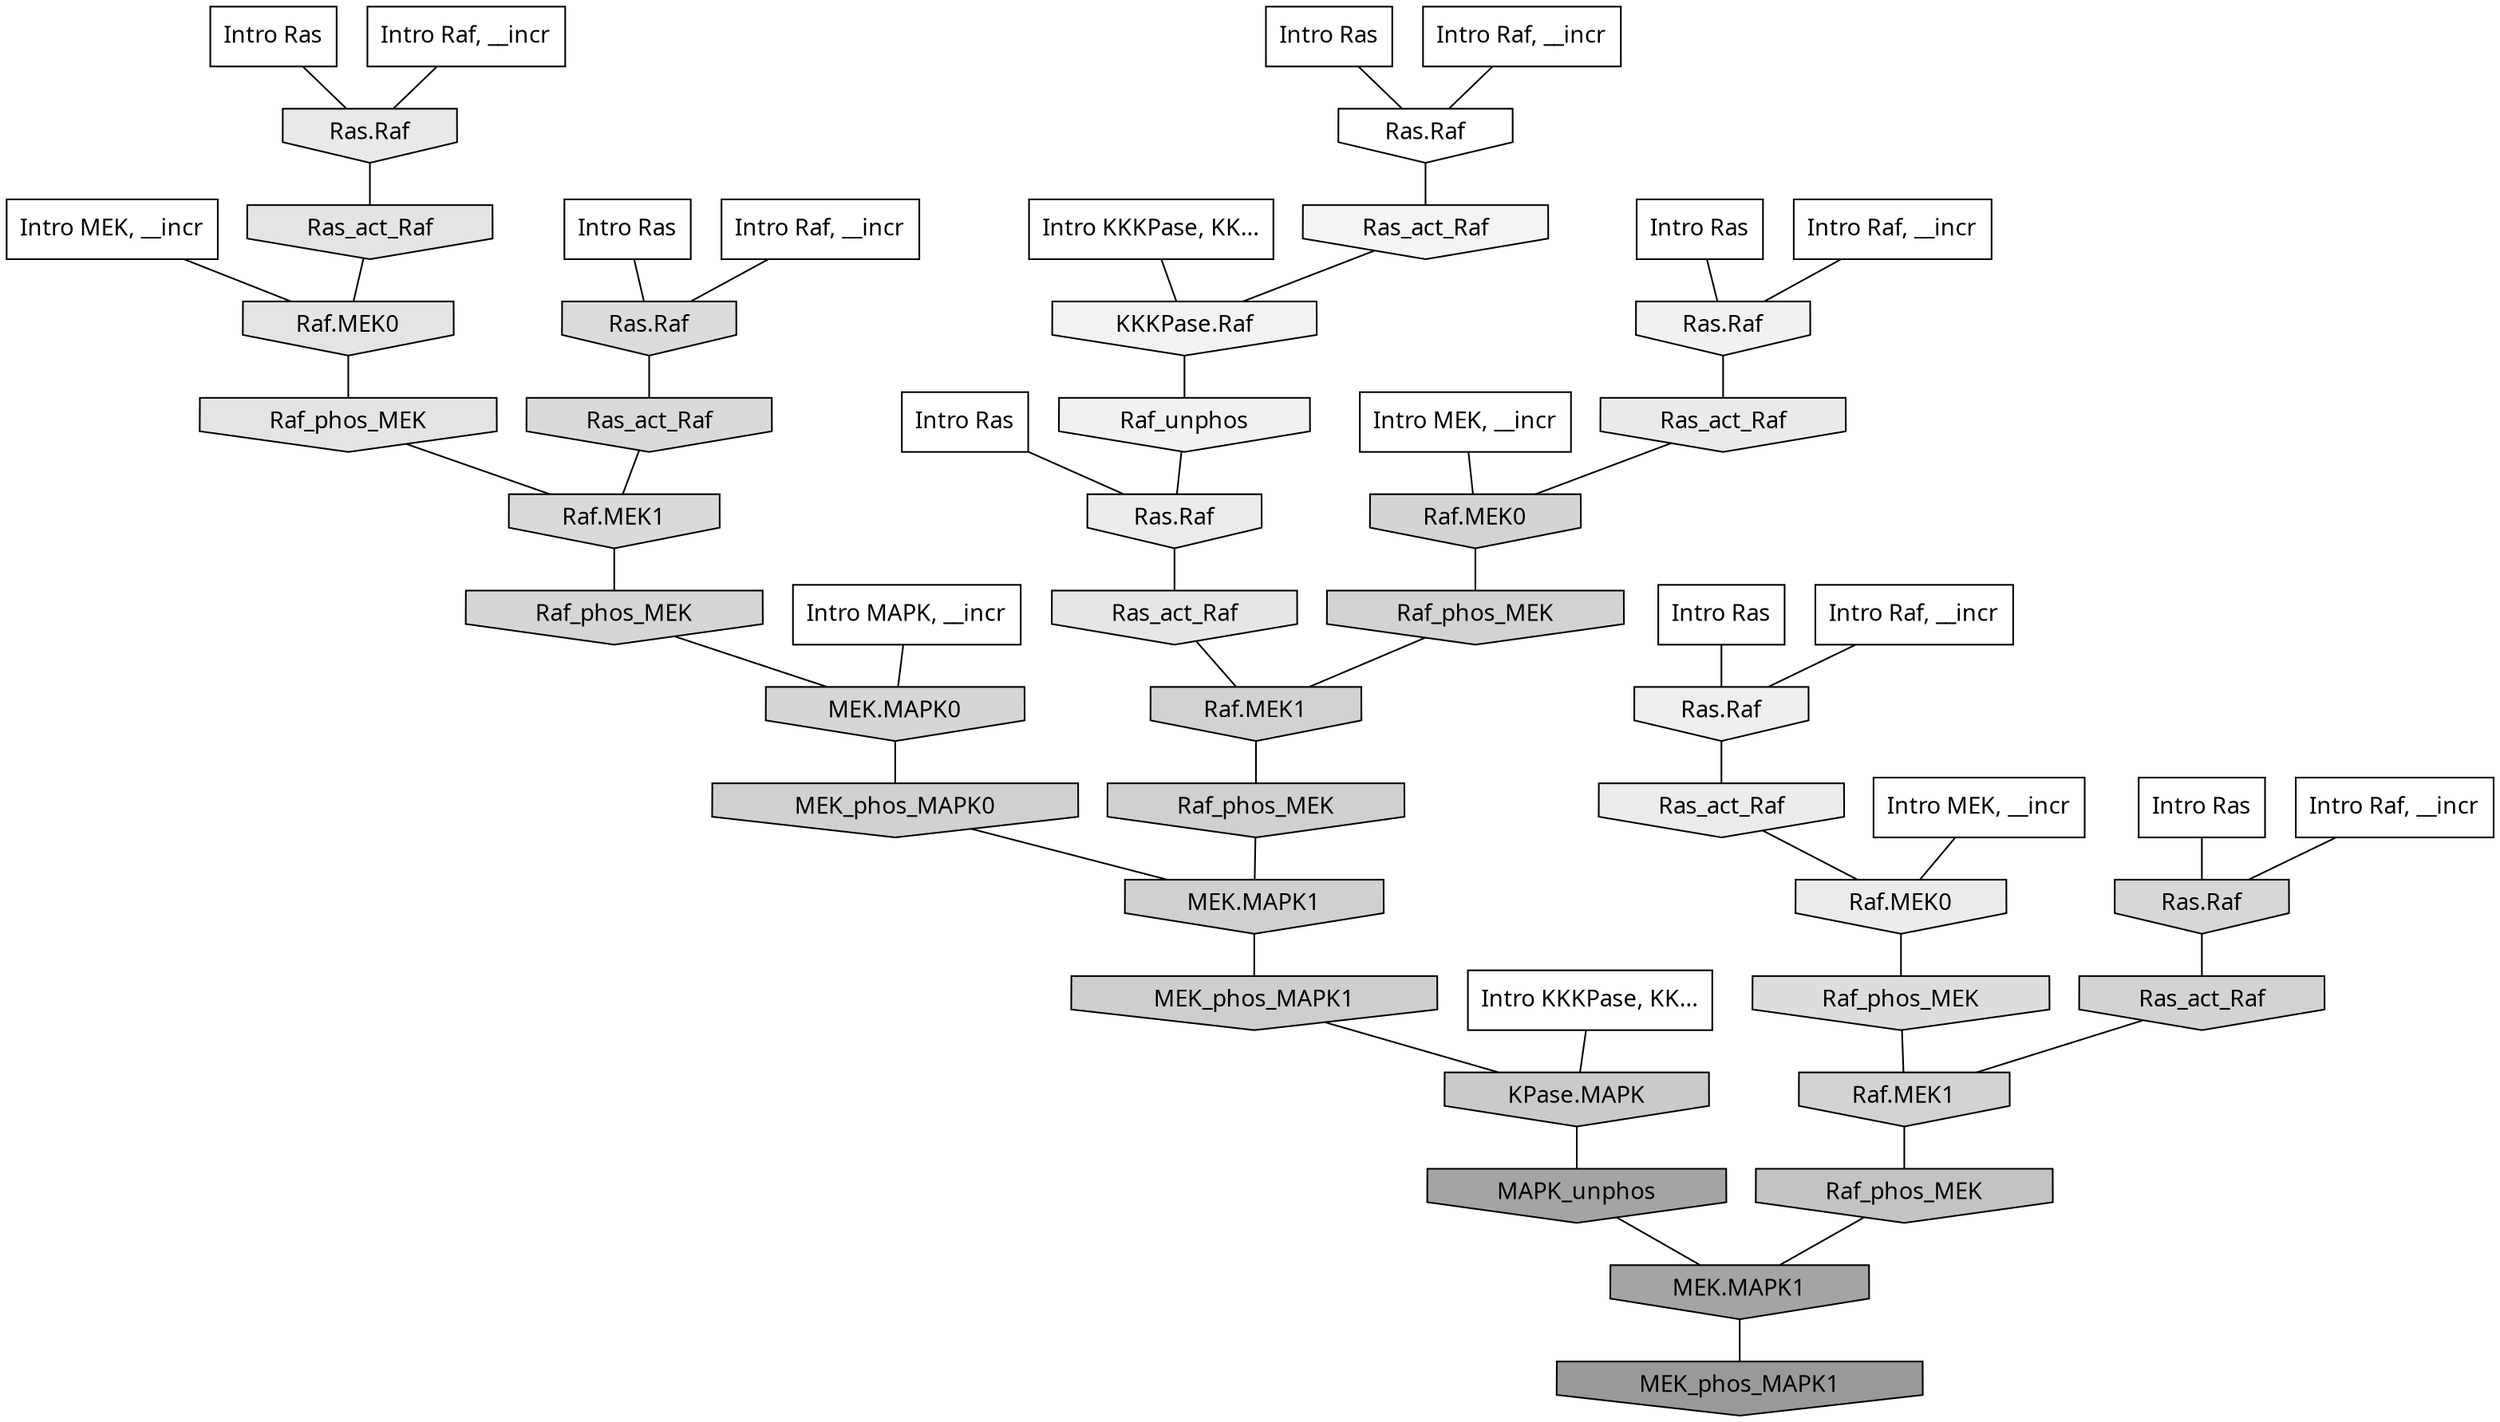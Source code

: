 digraph G{
  rankdir="TB";
  ranksep=0.30;
  node [fontname="CMU Serif"];
  edge [fontname="CMU Serif"];
  
  13 [label="Intro Ras", shape=rectangle, style=filled, fillcolor="0.000 0.000 1.000"]
  
  48 [label="Intro Ras", shape=rectangle, style=filled, fillcolor="0.000 0.000 1.000"]
  
  61 [label="Intro Ras", shape=rectangle, style=filled, fillcolor="0.000 0.000 1.000"]
  
  75 [label="Intro Ras", shape=rectangle, style=filled, fillcolor="0.000 0.000 1.000"]
  
  76 [label="Intro Ras", shape=rectangle, style=filled, fillcolor="0.000 0.000 1.000"]
  
  86 [label="Intro Ras", shape=rectangle, style=filled, fillcolor="0.000 0.000 1.000"]
  
  99 [label="Intro Ras", shape=rectangle, style=filled, fillcolor="0.000 0.000 1.000"]
  
  158 [label="Intro Raf, __incr", shape=rectangle, style=filled, fillcolor="0.000 0.000 1.000"]
  
  795 [label="Intro Raf, __incr", shape=rectangle, style=filled, fillcolor="0.000 0.000 1.000"]
  
  812 [label="Intro Raf, __incr", shape=rectangle, style=filled, fillcolor="0.000 0.000 1.000"]
  
  899 [label="Intro Raf, __incr", shape=rectangle, style=filled, fillcolor="0.000 0.000 1.000"]
  
  917 [label="Intro Raf, __incr", shape=rectangle, style=filled, fillcolor="0.000 0.000 1.000"]
  
  1099 [label="Intro Raf, __incr", shape=rectangle, style=filled, fillcolor="0.000 0.000 1.000"]
  
  1342 [label="Intro MEK, __incr", shape=rectangle, style=filled, fillcolor="0.000 0.000 1.000"]
  
  1692 [label="Intro MEK, __incr", shape=rectangle, style=filled, fillcolor="0.000 0.000 1.000"]
  
  1949 [label="Intro MEK, __incr", shape=rectangle, style=filled, fillcolor="0.000 0.000 1.000"]
  
  2277 [label="Intro MAPK, __incr", shape=rectangle, style=filled, fillcolor="0.000 0.000 1.000"]
  
  3104 [label="Intro KKKPase, KK...", shape=rectangle, style=filled, fillcolor="0.000 0.000 1.000"]
  
  3190 [label="Intro KKKPase, KK...", shape=rectangle, style=filled, fillcolor="0.000 0.000 1.000"]
  
  3204 [label="Ras.Raf", shape=invhouse, style=filled, fillcolor="0.000 0.000 1.000"]
  
  4109 [label="Ras_act_Raf", shape=invhouse, style=filled, fillcolor="0.000 0.000 0.954"]
  
  4245 [label="KKKPase.Raf", shape=invhouse, style=filled, fillcolor="0.000 0.000 0.948"]
  
  4309 [label="Raf_unphos", shape=invhouse, style=filled, fillcolor="0.000 0.000 0.945"]
  
  4337 [label="Ras.Raf", shape=invhouse, style=filled, fillcolor="0.000 0.000 0.944"]
  
  4621 [label="Ras.Raf", shape=invhouse, style=filled, fillcolor="0.000 0.000 0.933"]
  
  5064 [label="Ras.Raf", shape=invhouse, style=filled, fillcolor="0.000 0.000 0.918"]
  
  5069 [label="Ras_act_Raf", shape=invhouse, style=filled, fillcolor="0.000 0.000 0.918"]
  
  5076 [label="Raf.MEK0", shape=invhouse, style=filled, fillcolor="0.000 0.000 0.918"]
  
  5135 [label="Ras_act_Raf", shape=invhouse, style=filled, fillcolor="0.000 0.000 0.916"]
  
  5237 [label="Ras.Raf", shape=invhouse, style=filled, fillcolor="0.000 0.000 0.913"]
  
  5557 [label="Ras_act_Raf", shape=invhouse, style=filled, fillcolor="0.000 0.000 0.902"]
  
  5894 [label="Ras_act_Raf", shape=invhouse, style=filled, fillcolor="0.000 0.000 0.893"]
  
  5900 [label="Raf.MEK0", shape=invhouse, style=filled, fillcolor="0.000 0.000 0.892"]
  
  5931 [label="Raf_phos_MEK", shape=invhouse, style=filled, fillcolor="0.000 0.000 0.891"]
  
  6976 [label="Raf_phos_MEK", shape=invhouse, style=filled, fillcolor="0.000 0.000 0.866"]
  
  7306 [label="Ras.Raf", shape=invhouse, style=filled, fillcolor="0.000 0.000 0.860"]
  
  7746 [label="Ras_act_Raf", shape=invhouse, style=filled, fillcolor="0.000 0.000 0.852"]
  
  7749 [label="Raf.MEK1", shape=invhouse, style=filled, fillcolor="0.000 0.000 0.852"]
  
  8491 [label="Ras.Raf", shape=invhouse, style=filled, fillcolor="0.000 0.000 0.840"]
  
  8625 [label="Raf_phos_MEK", shape=invhouse, style=filled, fillcolor="0.000 0.000 0.837"]
  
  8627 [label="MEK.MAPK0", shape=invhouse, style=filled, fillcolor="0.000 0.000 0.837"]
  
  9031 [label="Raf.MEK0", shape=invhouse, style=filled, fillcolor="0.000 0.000 0.830"]
  
  9183 [label="Ras_act_Raf", shape=invhouse, style=filled, fillcolor="0.000 0.000 0.828"]
  
  9186 [label="Raf.MEK1", shape=invhouse, style=filled, fillcolor="0.000 0.000 0.828"]
  
  9240 [label="Raf_phos_MEK", shape=invhouse, style=filled, fillcolor="0.000 0.000 0.827"]
  
  9677 [label="Raf.MEK1", shape=invhouse, style=filled, fillcolor="0.000 0.000 0.822"]
  
  10054 [label="MEK_phos_MAPK0", shape=invhouse, style=filled, fillcolor="0.000 0.000 0.817"]
  
  10348 [label="Raf_phos_MEK", shape=invhouse, style=filled, fillcolor="0.000 0.000 0.814"]
  
  10351 [label="MEK.MAPK1", shape=invhouse, style=filled, fillcolor="0.000 0.000 0.814"]
  
  11073 [label="MEK_phos_MAPK1", shape=invhouse, style=filled, fillcolor="0.000 0.000 0.805"]
  
  12469 [label="KPase.MAPK", shape=invhouse, style=filled, fillcolor="0.000 0.000 0.791"]
  
  15690 [label="Raf_phos_MEK", shape=invhouse, style=filled, fillcolor="0.000 0.000 0.763"]
  
  20926 [label="MAPK_unphos", shape=invhouse, style=filled, fillcolor="0.000 0.000 0.641"]
  
  20927 [label="MEK.MAPK1", shape=invhouse, style=filled, fillcolor="0.000 0.000 0.641"]
  
  22010 [label="MEK_phos_MAPK1", shape=invhouse, style=filled, fillcolor="0.000 0.000 0.600"]
  
  
  20927 -> 22010 [dir=none, color="0.000 0.000 0.000"] 
  20926 -> 20927 [dir=none, color="0.000 0.000 0.000"] 
  15690 -> 20927 [dir=none, color="0.000 0.000 0.000"] 
  12469 -> 20926 [dir=none, color="0.000 0.000 0.000"] 
  11073 -> 12469 [dir=none, color="0.000 0.000 0.000"] 
  10351 -> 11073 [dir=none, color="0.000 0.000 0.000"] 
  10348 -> 10351 [dir=none, color="0.000 0.000 0.000"] 
  10054 -> 10351 [dir=none, color="0.000 0.000 0.000"] 
  9677 -> 10348 [dir=none, color="0.000 0.000 0.000"] 
  9240 -> 9677 [dir=none, color="0.000 0.000 0.000"] 
  9186 -> 15690 [dir=none, color="0.000 0.000 0.000"] 
  9183 -> 9186 [dir=none, color="0.000 0.000 0.000"] 
  9031 -> 9240 [dir=none, color="0.000 0.000 0.000"] 
  8627 -> 10054 [dir=none, color="0.000 0.000 0.000"] 
  8625 -> 8627 [dir=none, color="0.000 0.000 0.000"] 
  8491 -> 9183 [dir=none, color="0.000 0.000 0.000"] 
  7749 -> 8625 [dir=none, color="0.000 0.000 0.000"] 
  7746 -> 7749 [dir=none, color="0.000 0.000 0.000"] 
  7306 -> 7746 [dir=none, color="0.000 0.000 0.000"] 
  6976 -> 9186 [dir=none, color="0.000 0.000 0.000"] 
  5931 -> 7749 [dir=none, color="0.000 0.000 0.000"] 
  5900 -> 5931 [dir=none, color="0.000 0.000 0.000"] 
  5894 -> 5900 [dir=none, color="0.000 0.000 0.000"] 
  5557 -> 9677 [dir=none, color="0.000 0.000 0.000"] 
  5237 -> 5894 [dir=none, color="0.000 0.000 0.000"] 
  5135 -> 9031 [dir=none, color="0.000 0.000 0.000"] 
  5076 -> 6976 [dir=none, color="0.000 0.000 0.000"] 
  5069 -> 5076 [dir=none, color="0.000 0.000 0.000"] 
  5064 -> 5557 [dir=none, color="0.000 0.000 0.000"] 
  4621 -> 5069 [dir=none, color="0.000 0.000 0.000"] 
  4337 -> 5135 [dir=none, color="0.000 0.000 0.000"] 
  4309 -> 5064 [dir=none, color="0.000 0.000 0.000"] 
  4245 -> 4309 [dir=none, color="0.000 0.000 0.000"] 
  4109 -> 4245 [dir=none, color="0.000 0.000 0.000"] 
  3204 -> 4109 [dir=none, color="0.000 0.000 0.000"] 
  3190 -> 4245 [dir=none, color="0.000 0.000 0.000"] 
  3104 -> 12469 [dir=none, color="0.000 0.000 0.000"] 
  2277 -> 8627 [dir=none, color="0.000 0.000 0.000"] 
  1949 -> 9031 [dir=none, color="0.000 0.000 0.000"] 
  1692 -> 5900 [dir=none, color="0.000 0.000 0.000"] 
  1342 -> 5076 [dir=none, color="0.000 0.000 0.000"] 
  1099 -> 4621 [dir=none, color="0.000 0.000 0.000"] 
  917 -> 4337 [dir=none, color="0.000 0.000 0.000"] 
  899 -> 7306 [dir=none, color="0.000 0.000 0.000"] 
  812 -> 8491 [dir=none, color="0.000 0.000 0.000"] 
  795 -> 5237 [dir=none, color="0.000 0.000 0.000"] 
  158 -> 3204 [dir=none, color="0.000 0.000 0.000"] 
  99 -> 7306 [dir=none, color="0.000 0.000 0.000"] 
  86 -> 8491 [dir=none, color="0.000 0.000 0.000"] 
  76 -> 4337 [dir=none, color="0.000 0.000 0.000"] 
  75 -> 3204 [dir=none, color="0.000 0.000 0.000"] 
  61 -> 4621 [dir=none, color="0.000 0.000 0.000"] 
  48 -> 5237 [dir=none, color="0.000 0.000 0.000"] 
  13 -> 5064 [dir=none, color="0.000 0.000 0.000"] 
  
  }
